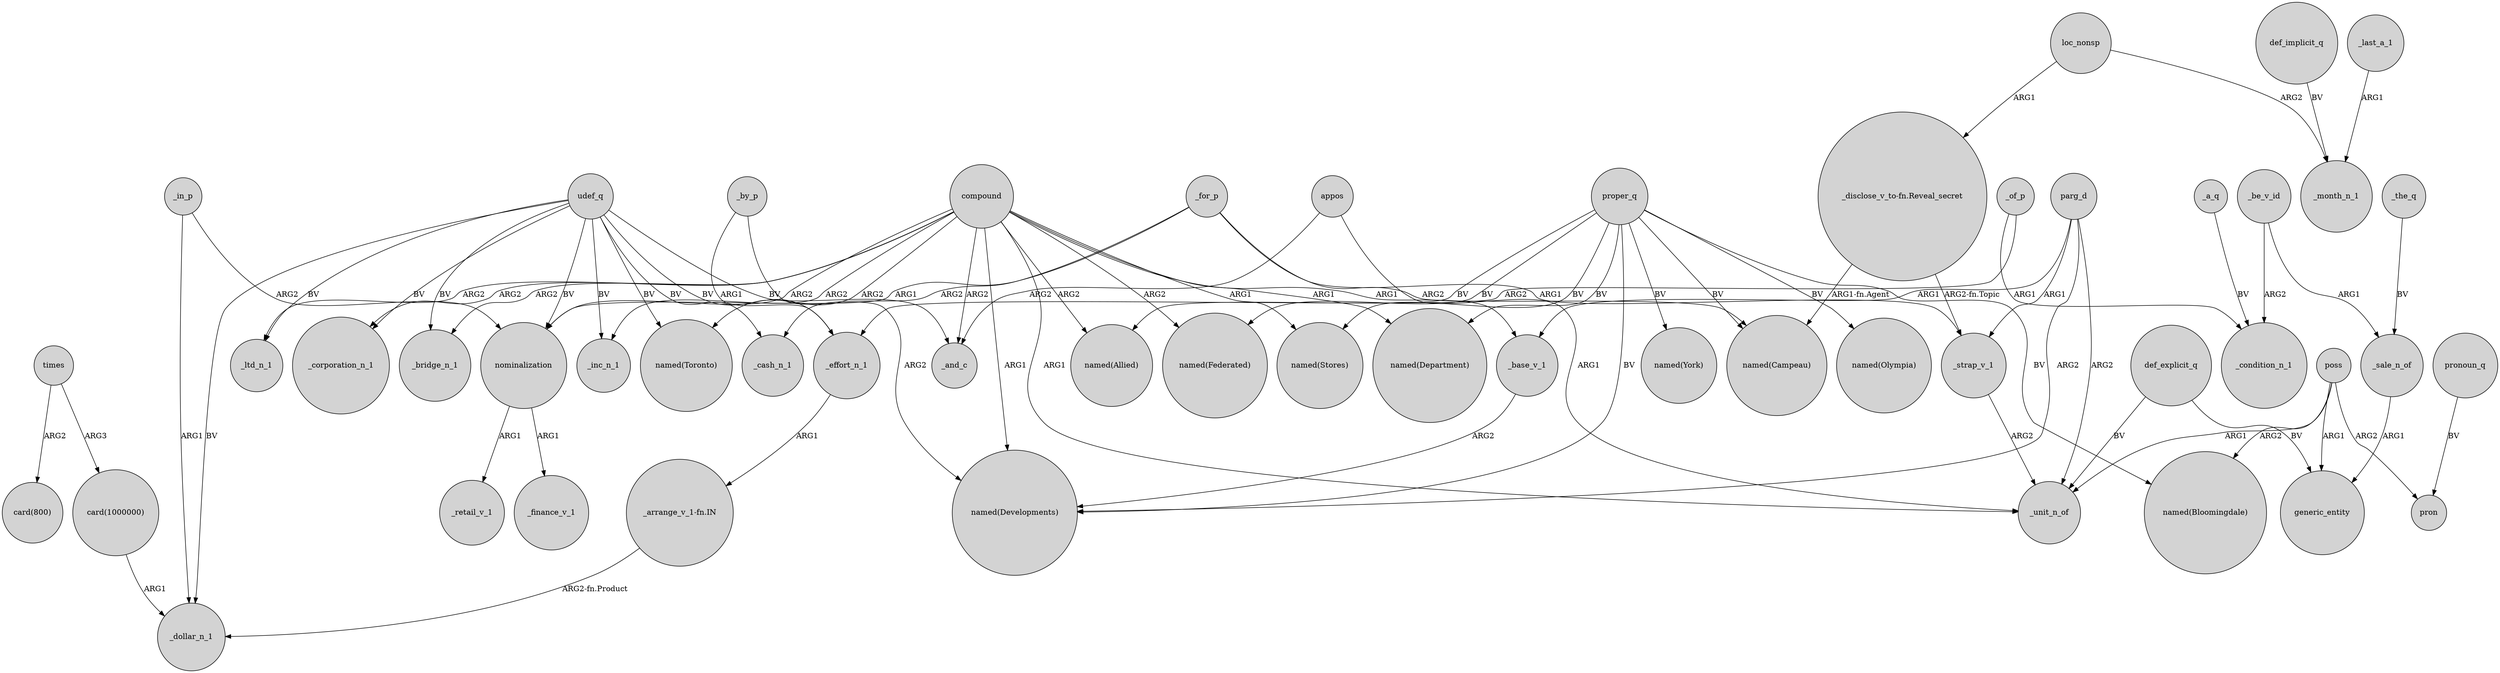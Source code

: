 digraph {
	node [shape=circle style=filled]
	_effort_n_1 -> "_arrange_v_1-fn.IN" [label=ARG1]
	"card(1000000)" -> _dollar_n_1 [label=ARG1]
	_strap_v_1 -> _unit_n_of [label=ARG2]
	def_implicit_q -> _month_n_1 [label=BV]
	"_arrange_v_1-fn.IN" -> _dollar_n_1 [label="ARG2-fn.Product"]
	"_disclose_v_to-fn.Reveal_secret" -> _strap_v_1 [label="ARG2-fn.Topic"]
	poss -> generic_entity [label=ARG1]
	_by_p -> "named(Developments)" [label=ARG2]
	udef_q -> _inc_n_1 [label=BV]
	_for_p -> _strap_v_1 [label=ARG1]
	poss -> pron [label=ARG2]
	_of_p -> _condition_n_1 [label=ARG1]
	def_explicit_q -> _unit_n_of [label=BV]
	compound -> _unit_n_of [label=ARG1]
	proper_q -> "named(Olympia)" [label=BV]
	udef_q -> _cash_n_1 [label=BV]
	nominalization -> _retail_v_1 [label=ARG1]
	_by_p -> _effort_n_1 [label=ARG1]
	compound -> _corporation_n_1 [label=ARG2]
	appos -> _unit_n_of [label=ARG1]
	def_explicit_q -> generic_entity [label=BV]
	_for_p -> _cash_n_1 [label=ARG2]
	compound -> "named(Toronto)" [label=ARG2]
	compound -> nominalization [label=ARG2]
	nominalization -> _finance_v_1 [label=ARG1]
	"_disclose_v_to-fn.Reveal_secret" -> "named(Campeau)" [label="ARG1-fn.Agent"]
	compound -> _bridge_n_1 [label=ARG2]
	_sale_n_of -> generic_entity [label=ARG1]
	parg_d -> _unit_n_of [label=ARG2]
	compound -> "named(Stores)" [label=ARG1]
	parg_d -> _strap_v_1 [label=ARG1]
	pronoun_q -> pron [label=BV]
	udef_q -> _corporation_n_1 [label=BV]
	_be_v_id -> _condition_n_1 [label=ARG2]
	compound -> _and_c [label=ARG2]
	compound -> "named(Allied)" [label=ARG2]
	_the_q -> _sale_n_of [label=BV]
	poss -> "named(Bloomingdale)" [label=ARG2]
	compound -> _base_v_1 [label=ARG1]
	appos -> _and_c [label=ARG2]
	_for_p -> "named(Campeau)" [label=ARG2]
	times -> "card(1000000)" [label=ARG3]
	proper_q -> "named(Campeau)" [label=BV]
	poss -> _unit_n_of [label=ARG1]
	proper_q -> "named(Stores)" [label=BV]
	loc_nonsp -> "_disclose_v_to-fn.Reveal_secret" [label=ARG1]
	compound -> "named(Federated)" [label=ARG2]
	times -> "card(800)" [label=ARG2]
	proper_q -> "named(Allied)" [label=BV]
	udef_q -> nominalization [label=BV]
	_of_p -> _effort_n_1 [label=ARG2]
	_for_p -> nominalization [label=ARG1]
	_base_v_1 -> "named(Developments)" [label=ARG2]
	compound -> _ltd_n_1 [label=ARG2]
	proper_q -> "named(Bloomingdale)" [label=BV]
	_last_a_1 -> _month_n_1 [label=ARG1]
	udef_q -> "named(Toronto)" [label=BV]
	parg_d -> _base_v_1 [label=ARG1]
	compound -> "named(Developments)" [label=ARG1]
	_in_p -> _dollar_n_1 [label=ARG1]
	_be_v_id -> _sale_n_of [label=ARG1]
	parg_d -> "named(Developments)" [label=ARG2]
	compound -> "named(Department)" [label=ARG1]
	loc_nonsp -> _month_n_1 [label=ARG2]
	_in_p -> nominalization [label=ARG2]
	proper_q -> "named(York)" [label=BV]
	udef_q -> _and_c [label=BV]
	proper_q -> "named(Developments)" [label=BV]
	udef_q -> _ltd_n_1 [label=BV]
	proper_q -> "named(Federated)" [label=BV]
	proper_q -> "named(Department)" [label=BV]
	compound -> _inc_n_1 [label=ARG2]
	_a_q -> _condition_n_1 [label=BV]
	udef_q -> _effort_n_1 [label=BV]
	udef_q -> _dollar_n_1 [label=BV]
	udef_q -> _bridge_n_1 [label=BV]
}
